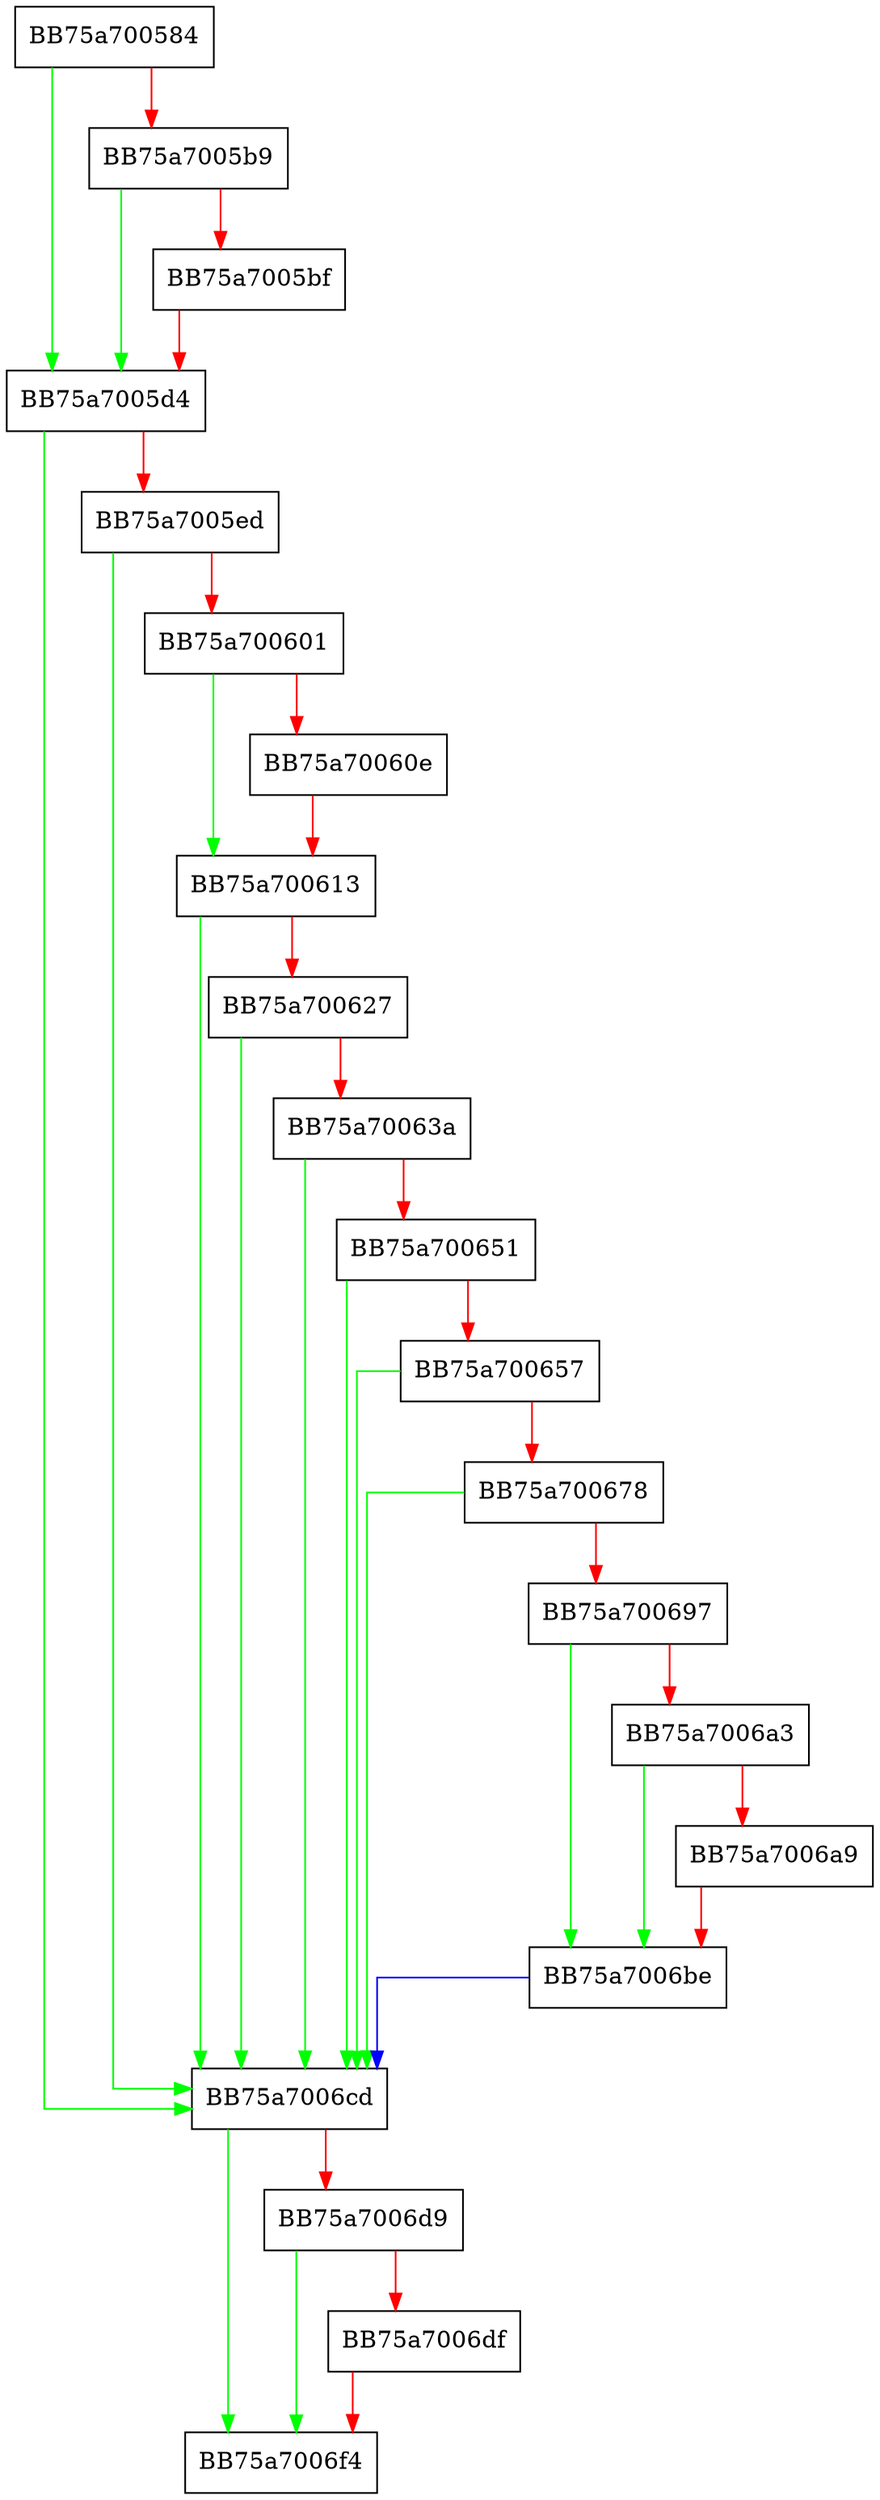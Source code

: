 digraph Scan1Table {
  node [shape="box"];
  graph [splines=ortho];
  BB75a700584 -> BB75a7005d4 [color="green"];
  BB75a700584 -> BB75a7005b9 [color="red"];
  BB75a7005b9 -> BB75a7005d4 [color="green"];
  BB75a7005b9 -> BB75a7005bf [color="red"];
  BB75a7005bf -> BB75a7005d4 [color="red"];
  BB75a7005d4 -> BB75a7006cd [color="green"];
  BB75a7005d4 -> BB75a7005ed [color="red"];
  BB75a7005ed -> BB75a7006cd [color="green"];
  BB75a7005ed -> BB75a700601 [color="red"];
  BB75a700601 -> BB75a700613 [color="green"];
  BB75a700601 -> BB75a70060e [color="red"];
  BB75a70060e -> BB75a700613 [color="red"];
  BB75a700613 -> BB75a7006cd [color="green"];
  BB75a700613 -> BB75a700627 [color="red"];
  BB75a700627 -> BB75a7006cd [color="green"];
  BB75a700627 -> BB75a70063a [color="red"];
  BB75a70063a -> BB75a7006cd [color="green"];
  BB75a70063a -> BB75a700651 [color="red"];
  BB75a700651 -> BB75a7006cd [color="green"];
  BB75a700651 -> BB75a700657 [color="red"];
  BB75a700657 -> BB75a7006cd [color="green"];
  BB75a700657 -> BB75a700678 [color="red"];
  BB75a700678 -> BB75a7006cd [color="green"];
  BB75a700678 -> BB75a700697 [color="red"];
  BB75a700697 -> BB75a7006be [color="green"];
  BB75a700697 -> BB75a7006a3 [color="red"];
  BB75a7006a3 -> BB75a7006be [color="green"];
  BB75a7006a3 -> BB75a7006a9 [color="red"];
  BB75a7006a9 -> BB75a7006be [color="red"];
  BB75a7006be -> BB75a7006cd [color="blue"];
  BB75a7006cd -> BB75a7006f4 [color="green"];
  BB75a7006cd -> BB75a7006d9 [color="red"];
  BB75a7006d9 -> BB75a7006f4 [color="green"];
  BB75a7006d9 -> BB75a7006df [color="red"];
  BB75a7006df -> BB75a7006f4 [color="red"];
}